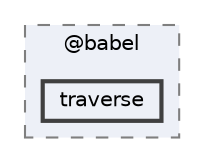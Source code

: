 digraph "pkiclassroomrescheduler/src/main/frontend/node_modules/@babel/traverse"
{
 // LATEX_PDF_SIZE
  bgcolor="transparent";
  edge [fontname=Helvetica,fontsize=10,labelfontname=Helvetica,labelfontsize=10];
  node [fontname=Helvetica,fontsize=10,shape=box,height=0.2,width=0.4];
  compound=true
  subgraph clusterdir_bc8070c8b402176472541bb6f0cba6df {
    graph [ bgcolor="#edf0f7", pencolor="grey50", label="@babel", fontname=Helvetica,fontsize=10 style="filled,dashed", URL="dir_bc8070c8b402176472541bb6f0cba6df.html",tooltip=""]
  dir_ace09726f8a7e27e63ca2153003c3c33 [label="traverse", fillcolor="#edf0f7", color="grey25", style="filled,bold", URL="dir_ace09726f8a7e27e63ca2153003c3c33.html",tooltip=""];
  }
}

